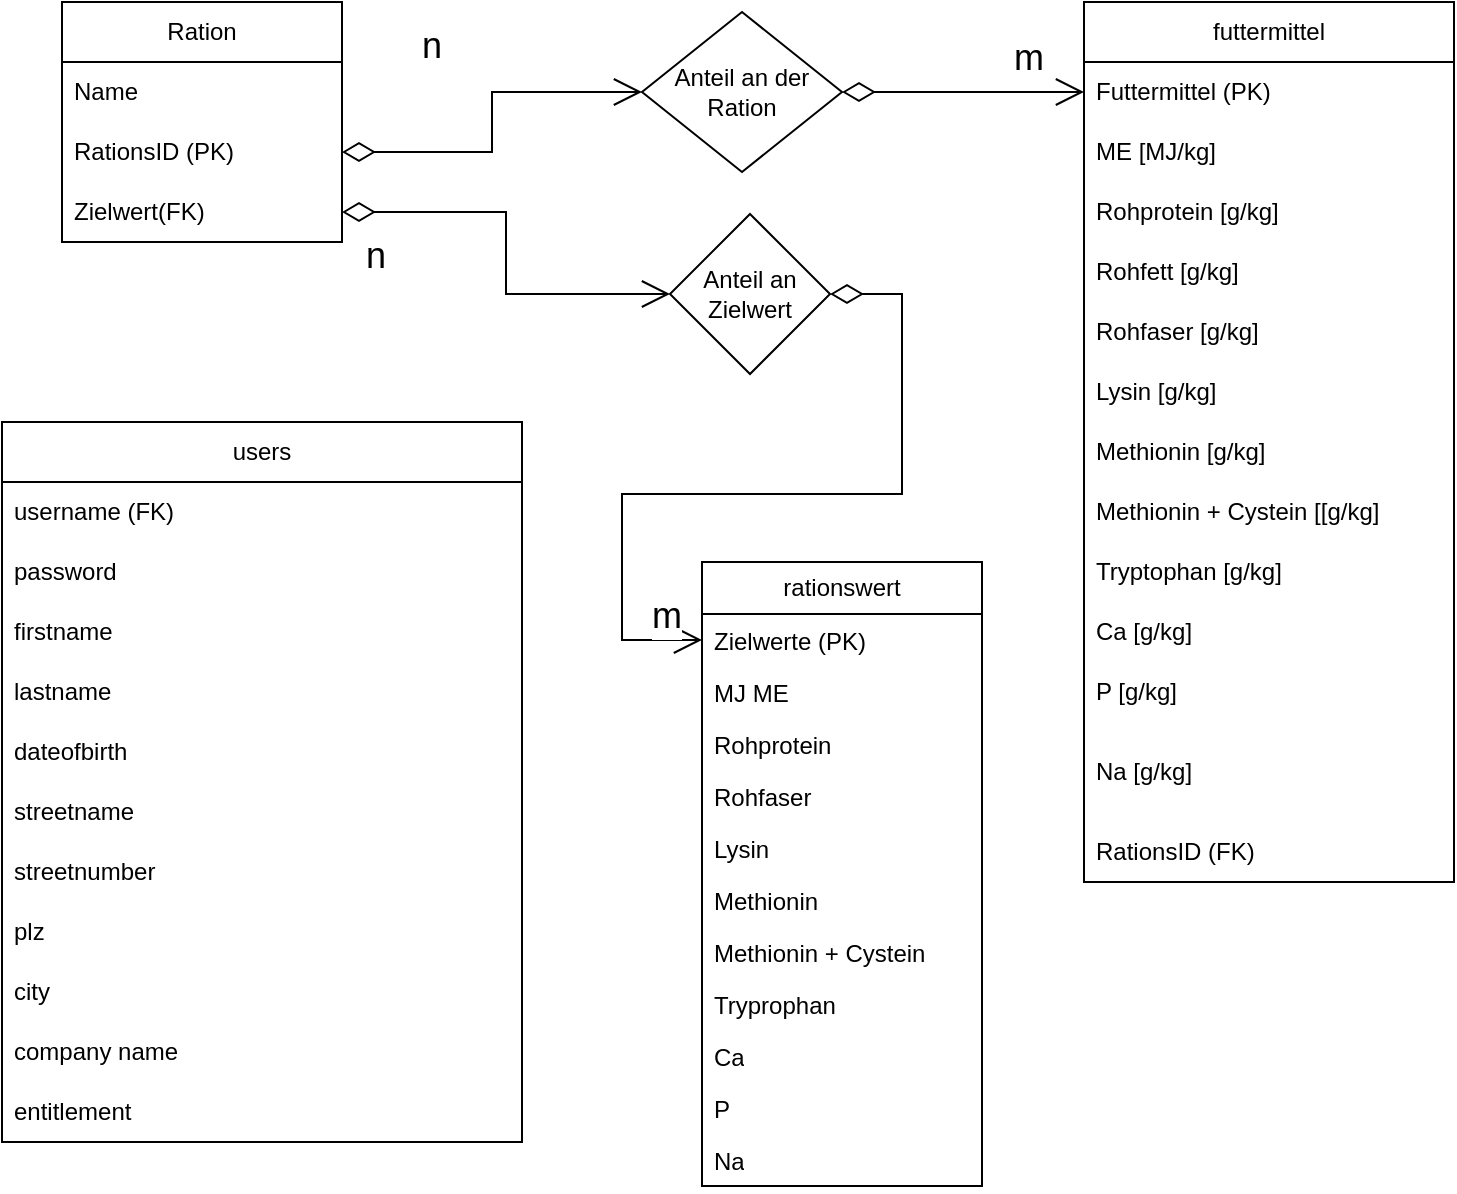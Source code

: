 <mxfile version="22.0.0" type="device">
  <diagram id="R2lEEEUBdFMjLlhIrx00" name="Page-1">
    <mxGraphModel dx="1434" dy="750" grid="1" gridSize="10" guides="1" tooltips="1" connect="1" arrows="1" fold="1" page="1" pageScale="1" pageWidth="827" pageHeight="1169" background="none" math="0" shadow="0" extFonts="Permanent Marker^https://fonts.googleapis.com/css?family=Permanent+Marker">
      <root>
        <mxCell id="0" />
        <mxCell id="1" parent="0" />
        <mxCell id="haGexnzMSb4pTG4VEta0-5" value="users" style="swimlane;fontStyle=0;childLayout=stackLayout;horizontal=1;startSize=30;horizontalStack=0;resizeParent=1;resizeParentMax=0;resizeLast=0;collapsible=1;marginBottom=0;whiteSpace=wrap;html=1;" parent="1" vertex="1">
          <mxGeometry x="40" y="250" width="260" height="360" as="geometry" />
        </mxCell>
        <mxCell id="haGexnzMSb4pTG4VEta0-6" value="username (FK)" style="text;strokeColor=none;fillColor=none;align=left;verticalAlign=middle;spacingLeft=4;spacingRight=4;overflow=hidden;points=[[0,0.5],[1,0.5]];portConstraint=eastwest;rotatable=0;whiteSpace=wrap;html=1;" parent="haGexnzMSb4pTG4VEta0-5" vertex="1">
          <mxGeometry y="30" width="260" height="30" as="geometry" />
        </mxCell>
        <mxCell id="haGexnzMSb4pTG4VEta0-7" value="password&lt;span style=&quot;white-space: pre;&quot;&gt;&#x9;&lt;/span&gt;" style="text;strokeColor=none;fillColor=none;align=left;verticalAlign=middle;spacingLeft=4;spacingRight=4;overflow=hidden;points=[[0,0.5],[1,0.5]];portConstraint=eastwest;rotatable=0;whiteSpace=wrap;html=1;" parent="haGexnzMSb4pTG4VEta0-5" vertex="1">
          <mxGeometry y="60" width="260" height="30" as="geometry" />
        </mxCell>
        <mxCell id="haGexnzMSb4pTG4VEta0-8" value="firstname" style="text;strokeColor=none;fillColor=none;align=left;verticalAlign=middle;spacingLeft=4;spacingRight=4;overflow=hidden;points=[[0,0.5],[1,0.5]];portConstraint=eastwest;rotatable=0;whiteSpace=wrap;html=1;" parent="haGexnzMSb4pTG4VEta0-5" vertex="1">
          <mxGeometry y="90" width="260" height="30" as="geometry" />
        </mxCell>
        <mxCell id="haGexnzMSb4pTG4VEta0-9" value="lastname" style="text;strokeColor=none;fillColor=none;align=left;verticalAlign=middle;spacingLeft=4;spacingRight=4;overflow=hidden;points=[[0,0.5],[1,0.5]];portConstraint=eastwest;rotatable=0;whiteSpace=wrap;html=1;" parent="haGexnzMSb4pTG4VEta0-5" vertex="1">
          <mxGeometry y="120" width="260" height="30" as="geometry" />
        </mxCell>
        <mxCell id="haGexnzMSb4pTG4VEta0-10" value="dateofbirth" style="text;strokeColor=none;fillColor=none;align=left;verticalAlign=middle;spacingLeft=4;spacingRight=4;overflow=hidden;points=[[0,0.5],[1,0.5]];portConstraint=eastwest;rotatable=0;whiteSpace=wrap;html=1;" parent="haGexnzMSb4pTG4VEta0-5" vertex="1">
          <mxGeometry y="150" width="260" height="30" as="geometry" />
        </mxCell>
        <mxCell id="haGexnzMSb4pTG4VEta0-11" value="streetname" style="text;strokeColor=none;fillColor=none;align=left;verticalAlign=middle;spacingLeft=4;spacingRight=4;overflow=hidden;points=[[0,0.5],[1,0.5]];portConstraint=eastwest;rotatable=0;whiteSpace=wrap;html=1;" parent="haGexnzMSb4pTG4VEta0-5" vertex="1">
          <mxGeometry y="180" width="260" height="30" as="geometry" />
        </mxCell>
        <mxCell id="haGexnzMSb4pTG4VEta0-12" value="streetnumber" style="text;strokeColor=none;fillColor=none;align=left;verticalAlign=middle;spacingLeft=4;spacingRight=4;overflow=hidden;points=[[0,0.5],[1,0.5]];portConstraint=eastwest;rotatable=0;whiteSpace=wrap;html=1;" parent="haGexnzMSb4pTG4VEta0-5" vertex="1">
          <mxGeometry y="210" width="260" height="30" as="geometry" />
        </mxCell>
        <mxCell id="haGexnzMSb4pTG4VEta0-13" value="plz" style="text;strokeColor=none;fillColor=none;align=left;verticalAlign=middle;spacingLeft=4;spacingRight=4;overflow=hidden;points=[[0,0.5],[1,0.5]];portConstraint=eastwest;rotatable=0;whiteSpace=wrap;html=1;" parent="haGexnzMSb4pTG4VEta0-5" vertex="1">
          <mxGeometry y="240" width="260" height="30" as="geometry" />
        </mxCell>
        <mxCell id="haGexnzMSb4pTG4VEta0-14" value="city" style="text;strokeColor=none;fillColor=none;align=left;verticalAlign=middle;spacingLeft=4;spacingRight=4;overflow=hidden;points=[[0,0.5],[1,0.5]];portConstraint=eastwest;rotatable=0;whiteSpace=wrap;html=1;" parent="haGexnzMSb4pTG4VEta0-5" vertex="1">
          <mxGeometry y="270" width="260" height="30" as="geometry" />
        </mxCell>
        <mxCell id="haGexnzMSb4pTG4VEta0-15" value="company name" style="text;strokeColor=none;fillColor=none;align=left;verticalAlign=middle;spacingLeft=4;spacingRight=4;overflow=hidden;points=[[0,0.5],[1,0.5]];portConstraint=eastwest;rotatable=0;whiteSpace=wrap;html=1;" parent="haGexnzMSb4pTG4VEta0-5" vertex="1">
          <mxGeometry y="300" width="260" height="30" as="geometry" />
        </mxCell>
        <mxCell id="haGexnzMSb4pTG4VEta0-16" value="entitlement" style="text;strokeColor=none;fillColor=none;align=left;verticalAlign=middle;spacingLeft=4;spacingRight=4;overflow=hidden;points=[[0,0.5],[1,0.5]];portConstraint=eastwest;rotatable=0;whiteSpace=wrap;html=1;" parent="haGexnzMSb4pTG4VEta0-5" vertex="1">
          <mxGeometry y="330" width="260" height="30" as="geometry" />
        </mxCell>
        <mxCell id="haGexnzMSb4pTG4VEta0-17" value="futtermittel" style="swimlane;fontStyle=0;childLayout=stackLayout;horizontal=1;startSize=30;horizontalStack=0;resizeParent=1;resizeParentMax=0;resizeLast=0;collapsible=1;marginBottom=0;whiteSpace=wrap;html=1;" parent="1" vertex="1">
          <mxGeometry x="581" y="40" width="185" height="440" as="geometry" />
        </mxCell>
        <mxCell id="6VUC1AwIp-IwRks0Y4dq-5" value="Futtermittel (PK)" style="text;strokeColor=none;fillColor=none;align=left;verticalAlign=middle;spacingLeft=4;spacingRight=4;overflow=hidden;points=[[0,0.5],[1,0.5]];portConstraint=eastwest;rotatable=0;whiteSpace=wrap;html=1;" vertex="1" parent="haGexnzMSb4pTG4VEta0-17">
          <mxGeometry y="30" width="185" height="30" as="geometry" />
        </mxCell>
        <mxCell id="haGexnzMSb4pTG4VEta0-18" value="ME [MJ/kg]" style="text;strokeColor=none;fillColor=none;align=left;verticalAlign=middle;spacingLeft=4;spacingRight=4;overflow=hidden;points=[[0,0.5],[1,0.5]];portConstraint=eastwest;rotatable=0;whiteSpace=wrap;html=1;" parent="haGexnzMSb4pTG4VEta0-17" vertex="1">
          <mxGeometry y="60" width="185" height="30" as="geometry" />
        </mxCell>
        <mxCell id="haGexnzMSb4pTG4VEta0-19" value="Rohprotein [g/kg]" style="text;strokeColor=none;fillColor=none;align=left;verticalAlign=middle;spacingLeft=4;spacingRight=4;overflow=hidden;points=[[0,0.5],[1,0.5]];portConstraint=eastwest;rotatable=0;whiteSpace=wrap;html=1;" parent="haGexnzMSb4pTG4VEta0-17" vertex="1">
          <mxGeometry y="90" width="185" height="30" as="geometry" />
        </mxCell>
        <mxCell id="haGexnzMSb4pTG4VEta0-20" value="Rohfett [g/kg]" style="text;strokeColor=none;fillColor=none;align=left;verticalAlign=middle;spacingLeft=4;spacingRight=4;overflow=hidden;points=[[0,0.5],[1,0.5]];portConstraint=eastwest;rotatable=0;whiteSpace=wrap;html=1;" parent="haGexnzMSb4pTG4VEta0-17" vertex="1">
          <mxGeometry y="120" width="185" height="30" as="geometry" />
        </mxCell>
        <mxCell id="haGexnzMSb4pTG4VEta0-21" value="Rohfaser [g/kg]" style="text;strokeColor=none;fillColor=none;align=left;verticalAlign=middle;spacingLeft=4;spacingRight=4;overflow=hidden;points=[[0,0.5],[1,0.5]];portConstraint=eastwest;rotatable=0;whiteSpace=wrap;html=1;" parent="haGexnzMSb4pTG4VEta0-17" vertex="1">
          <mxGeometry y="150" width="185" height="30" as="geometry" />
        </mxCell>
        <mxCell id="haGexnzMSb4pTG4VEta0-22" value="Lysin [g/kg]" style="text;strokeColor=none;fillColor=none;align=left;verticalAlign=middle;spacingLeft=4;spacingRight=4;overflow=hidden;points=[[0,0.5],[1,0.5]];portConstraint=eastwest;rotatable=0;whiteSpace=wrap;html=1;" parent="haGexnzMSb4pTG4VEta0-17" vertex="1">
          <mxGeometry y="180" width="185" height="30" as="geometry" />
        </mxCell>
        <mxCell id="haGexnzMSb4pTG4VEta0-23" value="Methionin [g/kg]" style="text;strokeColor=none;fillColor=none;align=left;verticalAlign=middle;spacingLeft=4;spacingRight=4;overflow=hidden;points=[[0,0.5],[1,0.5]];portConstraint=eastwest;rotatable=0;whiteSpace=wrap;html=1;" parent="haGexnzMSb4pTG4VEta0-17" vertex="1">
          <mxGeometry y="210" width="185" height="30" as="geometry" />
        </mxCell>
        <mxCell id="haGexnzMSb4pTG4VEta0-25" value="Methionin + Cystein [[g/kg]" style="text;strokeColor=none;fillColor=none;align=left;verticalAlign=middle;spacingLeft=4;spacingRight=4;overflow=hidden;points=[[0,0.5],[1,0.5]];portConstraint=eastwest;rotatable=0;whiteSpace=wrap;html=1;" parent="haGexnzMSb4pTG4VEta0-17" vertex="1">
          <mxGeometry y="240" width="185" height="30" as="geometry" />
        </mxCell>
        <mxCell id="haGexnzMSb4pTG4VEta0-27" value="Tryptophan [g/kg]" style="text;strokeColor=none;fillColor=none;align=left;verticalAlign=middle;spacingLeft=4;spacingRight=4;overflow=hidden;points=[[0,0.5],[1,0.5]];portConstraint=eastwest;rotatable=0;whiteSpace=wrap;html=1;" parent="haGexnzMSb4pTG4VEta0-17" vertex="1">
          <mxGeometry y="270" width="185" height="30" as="geometry" />
        </mxCell>
        <mxCell id="haGexnzMSb4pTG4VEta0-29" value="Ca [g/kg]" style="text;strokeColor=none;fillColor=none;align=left;verticalAlign=middle;spacingLeft=4;spacingRight=4;overflow=hidden;points=[[0,0.5],[1,0.5]];portConstraint=eastwest;rotatable=0;whiteSpace=wrap;html=1;" parent="haGexnzMSb4pTG4VEta0-17" vertex="1">
          <mxGeometry y="300" width="185" height="30" as="geometry" />
        </mxCell>
        <mxCell id="haGexnzMSb4pTG4VEta0-28" value="P [g/kg]" style="text;strokeColor=none;fillColor=none;align=left;verticalAlign=middle;spacingLeft=4;spacingRight=4;overflow=hidden;points=[[0,0.5],[1,0.5]];portConstraint=eastwest;rotatable=0;whiteSpace=wrap;html=1;" parent="haGexnzMSb4pTG4VEta0-17" vertex="1">
          <mxGeometry y="330" width="185" height="30" as="geometry" />
        </mxCell>
        <mxCell id="haGexnzMSb4pTG4VEta0-26" value="Na [g/kg]" style="text;strokeColor=none;fillColor=none;align=left;verticalAlign=middle;spacingLeft=4;spacingRight=4;overflow=hidden;points=[[0,0.5],[1,0.5]];portConstraint=eastwest;rotatable=0;whiteSpace=wrap;html=1;" parent="haGexnzMSb4pTG4VEta0-17" vertex="1">
          <mxGeometry y="360" width="185" height="50" as="geometry" />
        </mxCell>
        <mxCell id="haGexnzMSb4pTG4VEta0-37" value="RationsID (FK)" style="text;strokeColor=none;fillColor=none;align=left;verticalAlign=middle;spacingLeft=4;spacingRight=4;overflow=hidden;points=[[0,0.5],[1,0.5]];portConstraint=eastwest;rotatable=0;whiteSpace=wrap;html=1;" parent="haGexnzMSb4pTG4VEta0-17" vertex="1">
          <mxGeometry y="410" width="185" height="30" as="geometry" />
        </mxCell>
        <mxCell id="haGexnzMSb4pTG4VEta0-32" value="Ration" style="swimlane;fontStyle=0;childLayout=stackLayout;horizontal=1;startSize=30;horizontalStack=0;resizeParent=1;resizeParentMax=0;resizeLast=0;collapsible=1;marginBottom=0;whiteSpace=wrap;html=1;" parent="1" vertex="1">
          <mxGeometry x="70" y="40" width="140" height="120" as="geometry" />
        </mxCell>
        <mxCell id="haGexnzMSb4pTG4VEta0-33" value="Name" style="text;strokeColor=none;fillColor=none;align=left;verticalAlign=middle;spacingLeft=4;spacingRight=4;overflow=hidden;points=[[0,0.5],[1,0.5]];portConstraint=eastwest;rotatable=0;whiteSpace=wrap;html=1;" parent="haGexnzMSb4pTG4VEta0-32" vertex="1">
          <mxGeometry y="30" width="140" height="30" as="geometry" />
        </mxCell>
        <mxCell id="haGexnzMSb4pTG4VEta0-36" value="RationsID (PK)" style="text;strokeColor=none;fillColor=none;align=left;verticalAlign=middle;spacingLeft=4;spacingRight=4;overflow=hidden;points=[[0,0.5],[1,0.5]];portConstraint=eastwest;rotatable=0;whiteSpace=wrap;html=1;" parent="haGexnzMSb4pTG4VEta0-32" vertex="1">
          <mxGeometry y="60" width="140" height="30" as="geometry" />
        </mxCell>
        <mxCell id="6VUC1AwIp-IwRks0Y4dq-29" value="Zielwert(FK)" style="text;strokeColor=none;fillColor=none;align=left;verticalAlign=middle;spacingLeft=4;spacingRight=4;overflow=hidden;points=[[0,0.5],[1,0.5]];portConstraint=eastwest;rotatable=0;whiteSpace=wrap;html=1;" vertex="1" parent="haGexnzMSb4pTG4VEta0-32">
          <mxGeometry y="90" width="140" height="30" as="geometry" />
        </mxCell>
        <mxCell id="6VUC1AwIp-IwRks0Y4dq-2" value="" style="endArrow=open;html=1;endSize=12;startArrow=diamondThin;startSize=14;startFill=0;edgeStyle=orthogonalEdgeStyle;rounded=0;exitX=1;exitY=0.5;exitDx=0;exitDy=0;entryX=0;entryY=0.5;entryDx=0;entryDy=0;" edge="1" parent="1" source="6VUC1AwIp-IwRks0Y4dq-25" target="6VUC1AwIp-IwRks0Y4dq-5">
          <mxGeometry relative="1" as="geometry">
            <mxPoint x="450" y="70" as="sourcePoint" />
            <mxPoint x="580" y="70" as="targetPoint" />
          </mxGeometry>
        </mxCell>
        <mxCell id="6VUC1AwIp-IwRks0Y4dq-4" value="&lt;font style=&quot;font-size: 18px;&quot;&gt;m&lt;/font&gt;" style="edgeLabel;resizable=0;html=1;align=right;verticalAlign=top;" connectable="0" vertex="1" parent="6VUC1AwIp-IwRks0Y4dq-2">
          <mxGeometry x="1" relative="1" as="geometry">
            <mxPoint x="-20" y="-34" as="offset" />
          </mxGeometry>
        </mxCell>
        <mxCell id="6VUC1AwIp-IwRks0Y4dq-7" value="rationswert" style="swimlane;fontStyle=0;childLayout=stackLayout;horizontal=1;startSize=26;fillColor=none;horizontalStack=0;resizeParent=1;resizeParentMax=0;resizeLast=0;collapsible=1;marginBottom=0;whiteSpace=wrap;html=1;" vertex="1" parent="1">
          <mxGeometry x="390" y="320" width="140" height="312" as="geometry" />
        </mxCell>
        <mxCell id="6VUC1AwIp-IwRks0Y4dq-28" value="Zielwerte (PK)" style="text;strokeColor=none;fillColor=none;align=left;verticalAlign=top;spacingLeft=4;spacingRight=4;overflow=hidden;rotatable=0;points=[[0,0.5],[1,0.5]];portConstraint=eastwest;whiteSpace=wrap;html=1;" vertex="1" parent="6VUC1AwIp-IwRks0Y4dq-7">
          <mxGeometry y="26" width="140" height="26" as="geometry" />
        </mxCell>
        <mxCell id="6VUC1AwIp-IwRks0Y4dq-8" value="MJ ME" style="text;strokeColor=none;fillColor=none;align=left;verticalAlign=top;spacingLeft=4;spacingRight=4;overflow=hidden;rotatable=0;points=[[0,0.5],[1,0.5]];portConstraint=eastwest;whiteSpace=wrap;html=1;" vertex="1" parent="6VUC1AwIp-IwRks0Y4dq-7">
          <mxGeometry y="52" width="140" height="26" as="geometry" />
        </mxCell>
        <mxCell id="6VUC1AwIp-IwRks0Y4dq-9" value="Rohprotein" style="text;strokeColor=none;fillColor=none;align=left;verticalAlign=top;spacingLeft=4;spacingRight=4;overflow=hidden;rotatable=0;points=[[0,0.5],[1,0.5]];portConstraint=eastwest;whiteSpace=wrap;html=1;" vertex="1" parent="6VUC1AwIp-IwRks0Y4dq-7">
          <mxGeometry y="78" width="140" height="26" as="geometry" />
        </mxCell>
        <mxCell id="6VUC1AwIp-IwRks0Y4dq-10" value="Rohfaser" style="text;strokeColor=none;fillColor=none;align=left;verticalAlign=top;spacingLeft=4;spacingRight=4;overflow=hidden;rotatable=0;points=[[0,0.5],[1,0.5]];portConstraint=eastwest;whiteSpace=wrap;html=1;" vertex="1" parent="6VUC1AwIp-IwRks0Y4dq-7">
          <mxGeometry y="104" width="140" height="26" as="geometry" />
        </mxCell>
        <mxCell id="6VUC1AwIp-IwRks0Y4dq-12" value="Lysin&lt;br&gt;" style="text;strokeColor=none;fillColor=none;align=left;verticalAlign=top;spacingLeft=4;spacingRight=4;overflow=hidden;rotatable=0;points=[[0,0.5],[1,0.5]];portConstraint=eastwest;whiteSpace=wrap;html=1;" vertex="1" parent="6VUC1AwIp-IwRks0Y4dq-7">
          <mxGeometry y="130" width="140" height="26" as="geometry" />
        </mxCell>
        <mxCell id="6VUC1AwIp-IwRks0Y4dq-11" value="Methionin" style="text;strokeColor=none;fillColor=none;align=left;verticalAlign=top;spacingLeft=4;spacingRight=4;overflow=hidden;rotatable=0;points=[[0,0.5],[1,0.5]];portConstraint=eastwest;whiteSpace=wrap;html=1;" vertex="1" parent="6VUC1AwIp-IwRks0Y4dq-7">
          <mxGeometry y="156" width="140" height="26" as="geometry" />
        </mxCell>
        <mxCell id="6VUC1AwIp-IwRks0Y4dq-13" value="Methionin + Cystein" style="text;strokeColor=none;fillColor=none;align=left;verticalAlign=top;spacingLeft=4;spacingRight=4;overflow=hidden;rotatable=0;points=[[0,0.5],[1,0.5]];portConstraint=eastwest;whiteSpace=wrap;html=1;" vertex="1" parent="6VUC1AwIp-IwRks0Y4dq-7">
          <mxGeometry y="182" width="140" height="26" as="geometry" />
        </mxCell>
        <mxCell id="6VUC1AwIp-IwRks0Y4dq-14" value="Tryprophan" style="text;strokeColor=none;fillColor=none;align=left;verticalAlign=top;spacingLeft=4;spacingRight=4;overflow=hidden;rotatable=0;points=[[0,0.5],[1,0.5]];portConstraint=eastwest;whiteSpace=wrap;html=1;" vertex="1" parent="6VUC1AwIp-IwRks0Y4dq-7">
          <mxGeometry y="208" width="140" height="26" as="geometry" />
        </mxCell>
        <mxCell id="6VUC1AwIp-IwRks0Y4dq-15" value="Ca" style="text;strokeColor=none;fillColor=none;align=left;verticalAlign=top;spacingLeft=4;spacingRight=4;overflow=hidden;rotatable=0;points=[[0,0.5],[1,0.5]];portConstraint=eastwest;whiteSpace=wrap;html=1;" vertex="1" parent="6VUC1AwIp-IwRks0Y4dq-7">
          <mxGeometry y="234" width="140" height="26" as="geometry" />
        </mxCell>
        <mxCell id="6VUC1AwIp-IwRks0Y4dq-16" value="P" style="text;strokeColor=none;fillColor=none;align=left;verticalAlign=top;spacingLeft=4;spacingRight=4;overflow=hidden;rotatable=0;points=[[0,0.5],[1,0.5]];portConstraint=eastwest;whiteSpace=wrap;html=1;" vertex="1" parent="6VUC1AwIp-IwRks0Y4dq-7">
          <mxGeometry y="260" width="140" height="26" as="geometry" />
        </mxCell>
        <mxCell id="6VUC1AwIp-IwRks0Y4dq-17" value="Na" style="text;strokeColor=none;fillColor=none;align=left;verticalAlign=top;spacingLeft=4;spacingRight=4;overflow=hidden;rotatable=0;points=[[0,0.5],[1,0.5]];portConstraint=eastwest;whiteSpace=wrap;html=1;" vertex="1" parent="6VUC1AwIp-IwRks0Y4dq-7">
          <mxGeometry y="286" width="140" height="26" as="geometry" />
        </mxCell>
        <mxCell id="6VUC1AwIp-IwRks0Y4dq-23" value="" style="endArrow=open;html=1;endSize=12;startArrow=diamondThin;startSize=14;startFill=0;edgeStyle=orthogonalEdgeStyle;rounded=0;entryX=0;entryY=0.5;entryDx=0;entryDy=0;exitX=1;exitY=0.5;exitDx=0;exitDy=0;" edge="1" parent="1" source="haGexnzMSb4pTG4VEta0-36" target="6VUC1AwIp-IwRks0Y4dq-25">
          <mxGeometry x="0.5" y="40" relative="1" as="geometry">
            <mxPoint x="220" y="70" as="sourcePoint" />
            <mxPoint x="330" y="70" as="targetPoint" />
            <Array as="points" />
            <mxPoint as="offset" />
          </mxGeometry>
        </mxCell>
        <mxCell id="6VUC1AwIp-IwRks0Y4dq-24" value="&lt;font style=&quot;font-size: 18px;&quot;&gt;n&lt;/font&gt;" style="edgeLabel;resizable=0;html=1;align=right;verticalAlign=top;" connectable="0" vertex="1" parent="6VUC1AwIp-IwRks0Y4dq-23">
          <mxGeometry x="1" relative="1" as="geometry">
            <mxPoint x="-100" y="-40" as="offset" />
          </mxGeometry>
        </mxCell>
        <mxCell id="6VUC1AwIp-IwRks0Y4dq-25" value="Anteil an der Ration" style="rhombus;whiteSpace=wrap;html=1;" vertex="1" parent="1">
          <mxGeometry x="360" y="45" width="100" height="80" as="geometry" />
        </mxCell>
        <mxCell id="6VUC1AwIp-IwRks0Y4dq-30" value="" style="endArrow=open;html=1;endSize=12;startArrow=diamondThin;startSize=14;startFill=0;edgeStyle=orthogonalEdgeStyle;rounded=0;exitX=1;exitY=0.5;exitDx=0;exitDy=0;entryX=0;entryY=0.5;entryDx=0;entryDy=0;" edge="1" parent="1" source="6VUC1AwIp-IwRks0Y4dq-33" target="6VUC1AwIp-IwRks0Y4dq-28">
          <mxGeometry relative="1" as="geometry">
            <mxPoint x="210" y="330" as="sourcePoint" />
            <mxPoint x="370" y="330" as="targetPoint" />
            <Array as="points">
              <mxPoint x="490" y="186" />
              <mxPoint x="490" y="286" />
              <mxPoint x="350" y="286" />
              <mxPoint x="350" y="359" />
            </Array>
          </mxGeometry>
        </mxCell>
        <mxCell id="6VUC1AwIp-IwRks0Y4dq-32" value="&lt;font style=&quot;font-size: 18px;&quot;&gt;m&lt;/font&gt;" style="edgeLabel;resizable=0;html=1;align=right;verticalAlign=top;" connectable="0" vertex="1" parent="6VUC1AwIp-IwRks0Y4dq-30">
          <mxGeometry x="1" relative="1" as="geometry">
            <mxPoint x="-10" y="-29" as="offset" />
          </mxGeometry>
        </mxCell>
        <mxCell id="6VUC1AwIp-IwRks0Y4dq-34" value="" style="endArrow=open;html=1;endSize=12;startArrow=diamondThin;startSize=14;startFill=0;edgeStyle=orthogonalEdgeStyle;rounded=0;exitX=1;exitY=0.5;exitDx=0;exitDy=0;entryX=0;entryY=0.5;entryDx=0;entryDy=0;" edge="1" parent="1" source="6VUC1AwIp-IwRks0Y4dq-29" target="6VUC1AwIp-IwRks0Y4dq-33">
          <mxGeometry relative="1" as="geometry">
            <mxPoint x="210" y="145" as="sourcePoint" />
            <mxPoint x="360" y="239" as="targetPoint" />
          </mxGeometry>
        </mxCell>
        <mxCell id="6VUC1AwIp-IwRks0Y4dq-35" value="&lt;font style=&quot;font-size: 18px;&quot;&gt;n&lt;/font&gt;" style="edgeLabel;resizable=0;html=1;align=left;verticalAlign=top;" connectable="0" vertex="1" parent="6VUC1AwIp-IwRks0Y4dq-34">
          <mxGeometry x="-1" relative="1" as="geometry">
            <mxPoint x="10" y="5" as="offset" />
          </mxGeometry>
        </mxCell>
        <mxCell id="6VUC1AwIp-IwRks0Y4dq-33" value="Anteil an Zielwert" style="rhombus;whiteSpace=wrap;html=1;" vertex="1" parent="1">
          <mxGeometry x="374" y="146" width="80" height="80" as="geometry" />
        </mxCell>
      </root>
    </mxGraphModel>
  </diagram>
</mxfile>
